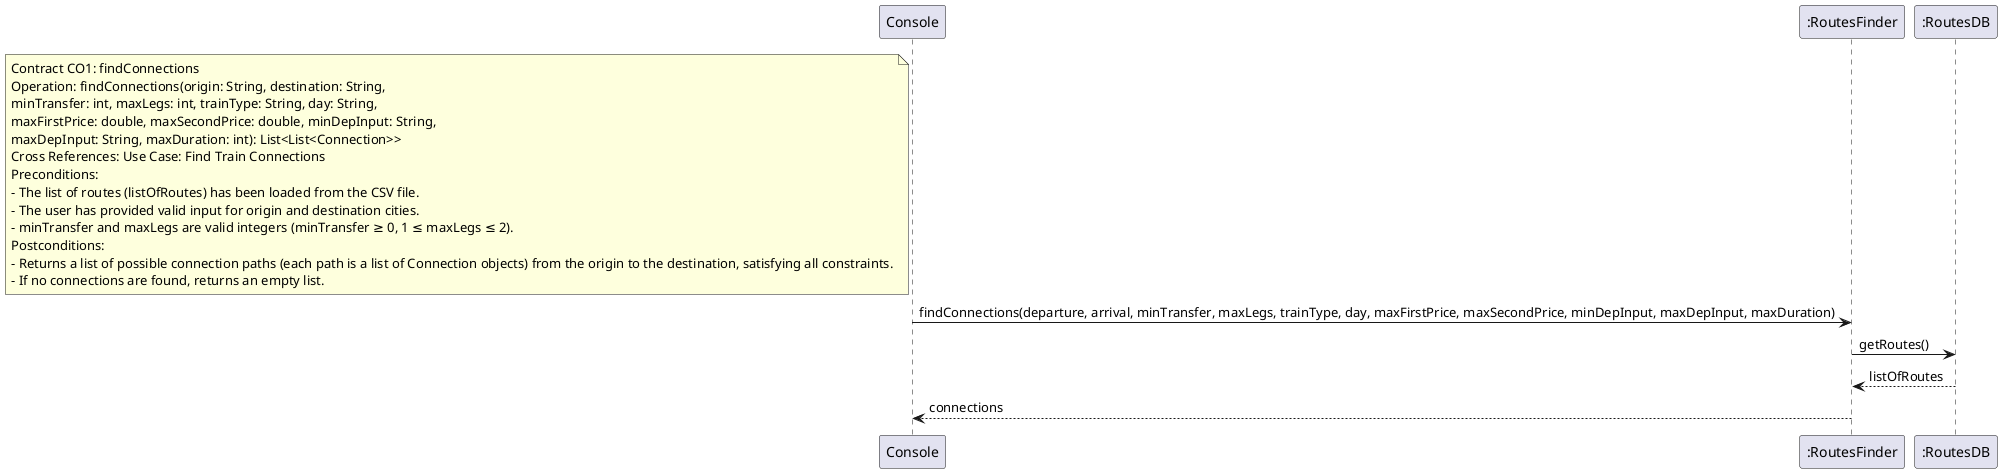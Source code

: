 @startuml
participant Console
participant ":RoutesFinder"
participant ":RoutesDB"

note left of Console
Contract CO1: findConnections
Operation: findConnections(origin: String, destination: String, 
minTransfer: int, maxLegs: int, trainType: String, day: String, 
maxFirstPrice: double, maxSecondPrice: double, minDepInput: String, 
maxDepInput: String, maxDuration: int): List<List<Connection>>
Cross References: Use Case: Find Train Connections
Preconditions:
- The list of routes (listOfRoutes) has been loaded from the CSV file.
- The user has provided valid input for origin and destination cities.
- minTransfer and maxLegs are valid integers (minTransfer ≥ 0, 1 ≤ maxLegs ≤ 2).
Postconditions:
- Returns a list of possible connection paths (each path is a list of Connection objects) from the origin to the destination, satisfying all constraints.
- If no connections are found, returns an empty list.
end note

Console -> ":RoutesFinder" : findConnections(departure, arrival, minTransfer, maxLegs, trainType, day, maxFirstPrice, maxSecondPrice, minDepInput, maxDepInput, maxDuration)
":RoutesFinder" -> ":RoutesDB" : getRoutes()
":RoutesDB" --> ":RoutesFinder" : listOfRoutes
":RoutesFinder" --> Console : connections
@enduml
